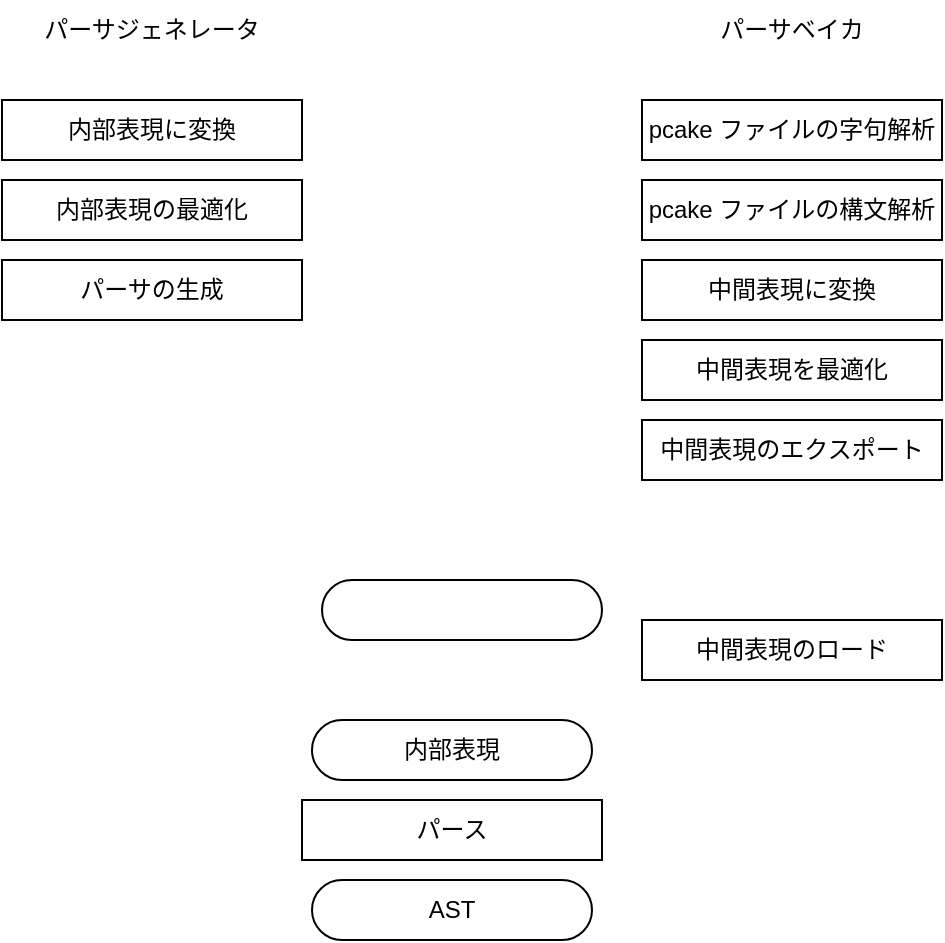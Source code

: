 <mxfile>
    <diagram id="gE05elB4v5wKdN8an8o_" name="Page-1">
        <mxGraphModel dx="824" dy="682" grid="1" gridSize="10" guides="1" tooltips="1" connect="1" arrows="1" fold="1" page="1" pageScale="1" pageWidth="850" pageHeight="1100" math="0" shadow="0">
            <root>
                <mxCell id="0"/>
                <mxCell id="1" parent="0"/>
                <mxCell id="5" value="内部表現に変換" style="rounded=0;whiteSpace=wrap;html=1;" vertex="1" parent="1">
                    <mxGeometry x="145" y="80" width="150" height="30" as="geometry"/>
                </mxCell>
                <mxCell id="7" value="パーサジェネレータ" style="text;html=1;strokeColor=none;fillColor=none;align=center;verticalAlign=middle;whiteSpace=wrap;rounded=0;" vertex="1" parent="1">
                    <mxGeometry x="160" y="30" width="120" height="30" as="geometry"/>
                </mxCell>
                <mxCell id="10" value="中間表現を最適化" style="rounded=0;whiteSpace=wrap;html=1;" vertex="1" parent="1">
                    <mxGeometry x="465" y="200" width="150" height="30" as="geometry"/>
                </mxCell>
                <mxCell id="11" value="パーサベイカ" style="text;html=1;strokeColor=none;fillColor=none;align=center;verticalAlign=middle;whiteSpace=wrap;rounded=0;" vertex="1" parent="1">
                    <mxGeometry x="480" y="30" width="120" height="30" as="geometry"/>
                </mxCell>
                <mxCell id="12" value="pcake ファイルの字句解析" style="rounded=0;whiteSpace=wrap;html=1;" vertex="1" parent="1">
                    <mxGeometry x="465" y="80" width="150" height="30" as="geometry"/>
                </mxCell>
                <mxCell id="17" value="中間表現のロード" style="rounded=0;whiteSpace=wrap;html=1;" vertex="1" parent="1">
                    <mxGeometry x="465" y="340" width="150" height="30" as="geometry"/>
                </mxCell>
                <mxCell id="19" value="pcake ファイルの構文解析" style="rounded=0;whiteSpace=wrap;html=1;" vertex="1" parent="1">
                    <mxGeometry x="465" y="120" width="150" height="30" as="geometry"/>
                </mxCell>
                <mxCell id="29" value="中間表現に変換" style="rounded=0;whiteSpace=wrap;html=1;" vertex="1" parent="1">
                    <mxGeometry x="465" y="160" width="150" height="30" as="geometry"/>
                </mxCell>
                <mxCell id="30" value="パーサの生成" style="rounded=0;whiteSpace=wrap;html=1;" vertex="1" parent="1">
                    <mxGeometry x="145" y="160" width="150" height="30" as="geometry"/>
                </mxCell>
                <mxCell id="31" value="中間表現のエクスポート" style="rounded=0;whiteSpace=wrap;html=1;" vertex="1" parent="1">
                    <mxGeometry x="465" y="240" width="150" height="30" as="geometry"/>
                </mxCell>
                <mxCell id="35" value="内部表現の最適化" style="rounded=0;whiteSpace=wrap;html=1;" vertex="1" parent="1">
                    <mxGeometry x="145" y="120" width="150" height="30" as="geometry"/>
                </mxCell>
                <mxCell id="37" value="内部表現" style="rounded=1;whiteSpace=wrap;html=1;arcSize=50;" vertex="1" parent="1">
                    <mxGeometry x="300" y="390" width="140" height="30" as="geometry"/>
                </mxCell>
                <mxCell id="38" value="AST" style="rounded=1;whiteSpace=wrap;html=1;arcSize=50;" vertex="1" parent="1">
                    <mxGeometry x="300" y="470" width="140" height="30" as="geometry"/>
                </mxCell>
                <mxCell id="42" value="パース" style="rounded=0;whiteSpace=wrap;html=1;" vertex="1" parent="1">
                    <mxGeometry x="295" y="430" width="150" height="30" as="geometry"/>
                </mxCell>
                <mxCell id="43" value="" style="rounded=1;whiteSpace=wrap;html=1;arcSize=50;" vertex="1" parent="1">
                    <mxGeometry x="305" y="320" width="140" height="30" as="geometry"/>
                </mxCell>
            </root>
        </mxGraphModel>
    </diagram>
</mxfile>